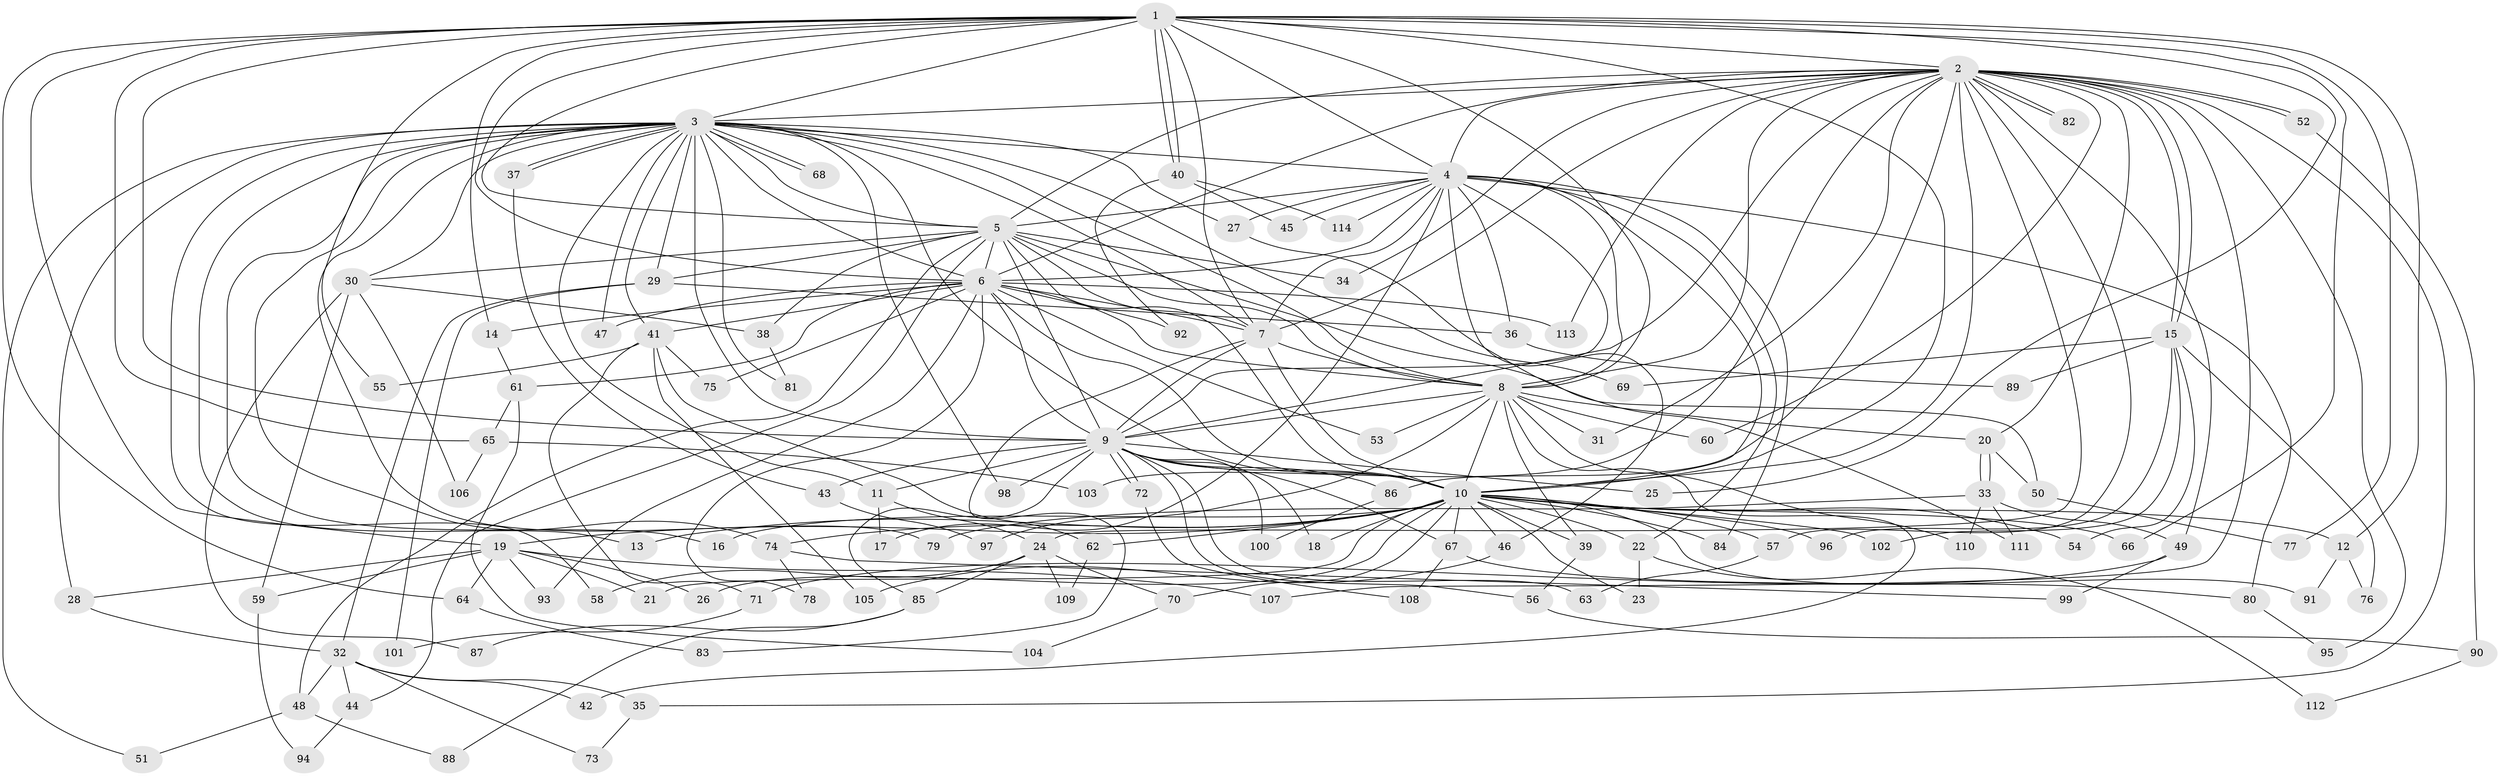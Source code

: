 // Generated by graph-tools (version 1.1) at 2025/10/02/27/25 16:10:56]
// undirected, 114 vertices, 253 edges
graph export_dot {
graph [start="1"]
  node [color=gray90,style=filled];
  1;
  2;
  3;
  4;
  5;
  6;
  7;
  8;
  9;
  10;
  11;
  12;
  13;
  14;
  15;
  16;
  17;
  18;
  19;
  20;
  21;
  22;
  23;
  24;
  25;
  26;
  27;
  28;
  29;
  30;
  31;
  32;
  33;
  34;
  35;
  36;
  37;
  38;
  39;
  40;
  41;
  42;
  43;
  44;
  45;
  46;
  47;
  48;
  49;
  50;
  51;
  52;
  53;
  54;
  55;
  56;
  57;
  58;
  59;
  60;
  61;
  62;
  63;
  64;
  65;
  66;
  67;
  68;
  69;
  70;
  71;
  72;
  73;
  74;
  75;
  76;
  77;
  78;
  79;
  80;
  81;
  82;
  83;
  84;
  85;
  86;
  87;
  88;
  89;
  90;
  91;
  92;
  93;
  94;
  95;
  96;
  97;
  98;
  99;
  100;
  101;
  102;
  103;
  104;
  105;
  106;
  107;
  108;
  109;
  110;
  111;
  112;
  113;
  114;
  1 -- 2;
  1 -- 3;
  1 -- 4;
  1 -- 5;
  1 -- 6;
  1 -- 7;
  1 -- 8;
  1 -- 9;
  1 -- 10;
  1 -- 12;
  1 -- 14;
  1 -- 19;
  1 -- 25;
  1 -- 40;
  1 -- 40;
  1 -- 55;
  1 -- 64;
  1 -- 65;
  1 -- 66;
  1 -- 77;
  2 -- 3;
  2 -- 4;
  2 -- 5;
  2 -- 6;
  2 -- 7;
  2 -- 8;
  2 -- 9;
  2 -- 10;
  2 -- 15;
  2 -- 15;
  2 -- 20;
  2 -- 24;
  2 -- 31;
  2 -- 34;
  2 -- 35;
  2 -- 49;
  2 -- 52;
  2 -- 52;
  2 -- 57;
  2 -- 60;
  2 -- 82;
  2 -- 82;
  2 -- 86;
  2 -- 95;
  2 -- 103;
  2 -- 107;
  2 -- 113;
  3 -- 4;
  3 -- 5;
  3 -- 6;
  3 -- 7;
  3 -- 8;
  3 -- 9;
  3 -- 10;
  3 -- 11;
  3 -- 13;
  3 -- 16;
  3 -- 27;
  3 -- 28;
  3 -- 29;
  3 -- 30;
  3 -- 37;
  3 -- 37;
  3 -- 41;
  3 -- 47;
  3 -- 51;
  3 -- 58;
  3 -- 68;
  3 -- 68;
  3 -- 69;
  3 -- 74;
  3 -- 79;
  3 -- 81;
  3 -- 98;
  4 -- 5;
  4 -- 6;
  4 -- 7;
  4 -- 8;
  4 -- 9;
  4 -- 10;
  4 -- 17;
  4 -- 22;
  4 -- 27;
  4 -- 36;
  4 -- 45;
  4 -- 46;
  4 -- 80;
  4 -- 84;
  4 -- 114;
  5 -- 6;
  5 -- 7;
  5 -- 8;
  5 -- 9;
  5 -- 10;
  5 -- 29;
  5 -- 30;
  5 -- 34;
  5 -- 38;
  5 -- 44;
  5 -- 48;
  5 -- 50;
  6 -- 7;
  6 -- 8;
  6 -- 9;
  6 -- 10;
  6 -- 14;
  6 -- 41;
  6 -- 47;
  6 -- 53;
  6 -- 61;
  6 -- 75;
  6 -- 78;
  6 -- 92;
  6 -- 93;
  6 -- 113;
  7 -- 8;
  7 -- 9;
  7 -- 10;
  7 -- 83;
  8 -- 9;
  8 -- 10;
  8 -- 20;
  8 -- 31;
  8 -- 39;
  8 -- 42;
  8 -- 53;
  8 -- 60;
  8 -- 97;
  8 -- 110;
  9 -- 10;
  9 -- 11;
  9 -- 18;
  9 -- 25;
  9 -- 43;
  9 -- 56;
  9 -- 63;
  9 -- 67;
  9 -- 72;
  9 -- 72;
  9 -- 85;
  9 -- 86;
  9 -- 98;
  9 -- 100;
  10 -- 12;
  10 -- 13;
  10 -- 16;
  10 -- 18;
  10 -- 19;
  10 -- 21;
  10 -- 22;
  10 -- 23;
  10 -- 26;
  10 -- 39;
  10 -- 46;
  10 -- 54;
  10 -- 57;
  10 -- 62;
  10 -- 66;
  10 -- 67;
  10 -- 70;
  10 -- 74;
  10 -- 84;
  10 -- 91;
  10 -- 96;
  10 -- 102;
  11 -- 17;
  11 -- 24;
  12 -- 76;
  12 -- 91;
  14 -- 61;
  15 -- 54;
  15 -- 69;
  15 -- 76;
  15 -- 89;
  15 -- 96;
  15 -- 102;
  19 -- 21;
  19 -- 26;
  19 -- 28;
  19 -- 59;
  19 -- 64;
  19 -- 93;
  19 -- 107;
  20 -- 33;
  20 -- 33;
  20 -- 50;
  22 -- 23;
  22 -- 112;
  24 -- 58;
  24 -- 70;
  24 -- 85;
  24 -- 109;
  27 -- 111;
  28 -- 32;
  29 -- 32;
  29 -- 36;
  29 -- 101;
  30 -- 38;
  30 -- 59;
  30 -- 87;
  30 -- 106;
  32 -- 35;
  32 -- 42;
  32 -- 44;
  32 -- 48;
  32 -- 73;
  33 -- 49;
  33 -- 79;
  33 -- 110;
  33 -- 111;
  35 -- 73;
  36 -- 89;
  37 -- 43;
  38 -- 81;
  39 -- 56;
  40 -- 45;
  40 -- 92;
  40 -- 114;
  41 -- 55;
  41 -- 62;
  41 -- 71;
  41 -- 75;
  41 -- 105;
  43 -- 97;
  44 -- 94;
  46 -- 105;
  48 -- 51;
  48 -- 88;
  49 -- 71;
  49 -- 99;
  50 -- 77;
  52 -- 90;
  56 -- 90;
  57 -- 63;
  59 -- 94;
  61 -- 65;
  61 -- 104;
  62 -- 109;
  64 -- 83;
  65 -- 103;
  65 -- 106;
  67 -- 80;
  67 -- 108;
  70 -- 104;
  71 -- 101;
  72 -- 108;
  74 -- 78;
  74 -- 99;
  80 -- 95;
  85 -- 87;
  85 -- 88;
  86 -- 100;
  90 -- 112;
}
